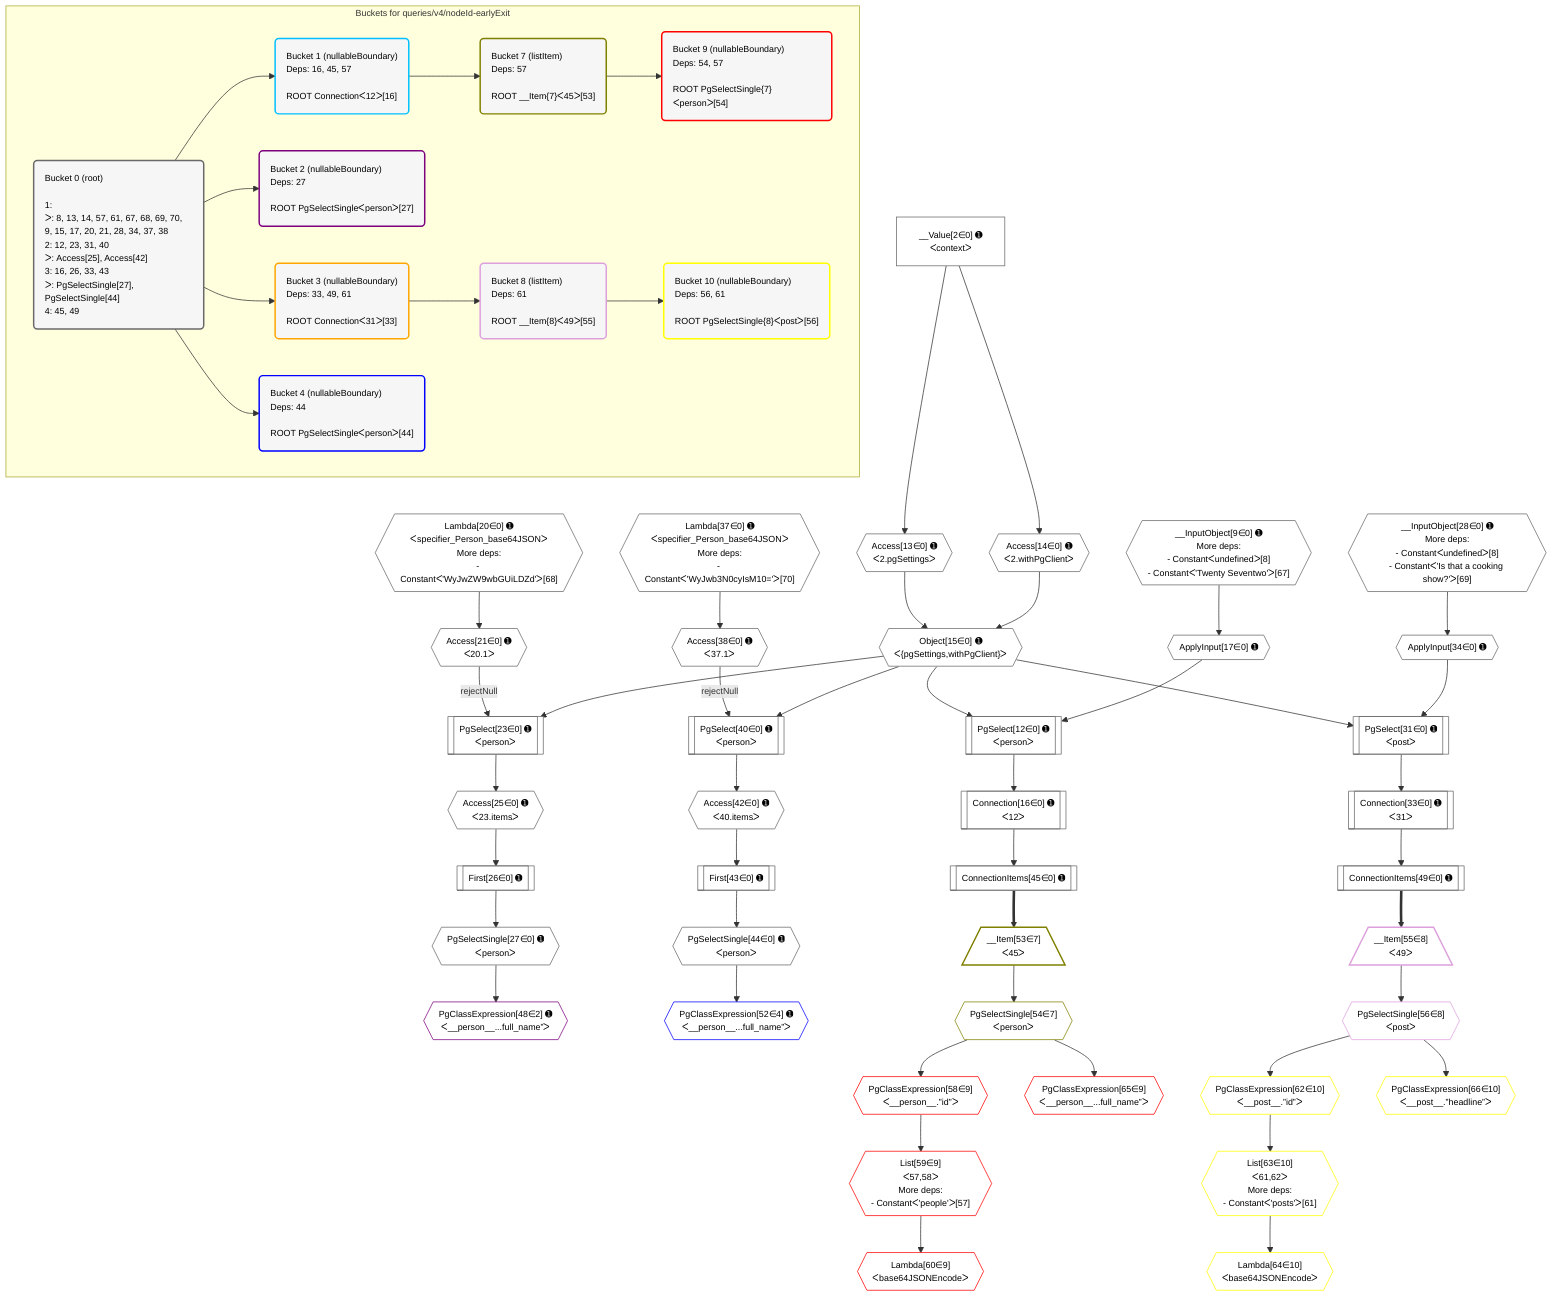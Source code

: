 %%{init: {'themeVariables': { 'fontSize': '12px'}}}%%
graph TD
    classDef path fill:#eee,stroke:#000,color:#000
    classDef plan fill:#fff,stroke-width:1px,color:#000
    classDef itemplan fill:#fff,stroke-width:2px,color:#000
    classDef unbatchedplan fill:#dff,stroke-width:1px,color:#000
    classDef sideeffectplan fill:#fcc,stroke-width:2px,color:#000
    classDef bucket fill:#f6f6f6,color:#000,stroke-width:2px,text-align:left

    subgraph "Buckets for queries/v4/nodeId-earlyExit"
    Bucket0("Bucket 0 (root)<br /><br />1: <br />ᐳ: 8, 13, 14, 57, 61, 67, 68, 69, 70, 9, 15, 17, 20, 21, 28, 34, 37, 38<br />2: 12, 23, 31, 40<br />ᐳ: Access[25], Access[42]<br />3: 16, 26, 33, 43<br />ᐳ: PgSelectSingle[27], PgSelectSingle[44]<br />4: 45, 49"):::bucket
    Bucket1("Bucket 1 (nullableBoundary)<br />Deps: 16, 45, 57<br /><br />ROOT Connectionᐸ12ᐳ[16]"):::bucket
    Bucket2("Bucket 2 (nullableBoundary)<br />Deps: 27<br /><br />ROOT PgSelectSingleᐸpersonᐳ[27]"):::bucket
    Bucket3("Bucket 3 (nullableBoundary)<br />Deps: 33, 49, 61<br /><br />ROOT Connectionᐸ31ᐳ[33]"):::bucket
    Bucket4("Bucket 4 (nullableBoundary)<br />Deps: 44<br /><br />ROOT PgSelectSingleᐸpersonᐳ[44]"):::bucket
    Bucket7("Bucket 7 (listItem)<br />Deps: 57<br /><br />ROOT __Item{7}ᐸ45ᐳ[53]"):::bucket
    Bucket8("Bucket 8 (listItem)<br />Deps: 61<br /><br />ROOT __Item{8}ᐸ49ᐳ[55]"):::bucket
    Bucket9("Bucket 9 (nullableBoundary)<br />Deps: 54, 57<br /><br />ROOT PgSelectSingle{7}ᐸpersonᐳ[54]"):::bucket
    Bucket10("Bucket 10 (nullableBoundary)<br />Deps: 56, 61<br /><br />ROOT PgSelectSingle{8}ᐸpostᐳ[56]"):::bucket
    end
    Bucket0 --> Bucket1 & Bucket2 & Bucket3 & Bucket4
    Bucket1 --> Bucket7
    Bucket3 --> Bucket8
    Bucket7 --> Bucket9
    Bucket8 --> Bucket10

    %% plan dependencies
    __InputObject9{{"__InputObject[9∈0] ➊<br />More deps:<br />- Constantᐸundefinedᐳ[8]<br />- Constantᐸ'Twenty Seventwo'ᐳ[67]"}}:::plan
    PgSelect12[["PgSelect[12∈0] ➊<br />ᐸpersonᐳ"]]:::plan
    Object15{{"Object[15∈0] ➊<br />ᐸ{pgSettings,withPgClient}ᐳ"}}:::plan
    ApplyInput17{{"ApplyInput[17∈0] ➊"}}:::plan
    Object15 & ApplyInput17 --> PgSelect12
    Access13{{"Access[13∈0] ➊<br />ᐸ2.pgSettingsᐳ"}}:::plan
    Access14{{"Access[14∈0] ➊<br />ᐸ2.withPgClientᐳ"}}:::plan
    Access13 & Access14 --> Object15
    PgSelect23[["PgSelect[23∈0] ➊<br />ᐸpersonᐳ"]]:::plan
    Access21{{"Access[21∈0] ➊<br />ᐸ20.1ᐳ"}}:::plan
    Access21 -->|rejectNull| PgSelect23
    Object15 --> PgSelect23
    __InputObject28{{"__InputObject[28∈0] ➊<br />More deps:<br />- Constantᐸundefinedᐳ[8]<br />- Constantᐸ'Is that a cooking show?'ᐳ[69]"}}:::plan
    PgSelect31[["PgSelect[31∈0] ➊<br />ᐸpostᐳ"]]:::plan
    ApplyInput34{{"ApplyInput[34∈0] ➊"}}:::plan
    Object15 & ApplyInput34 --> PgSelect31
    PgSelect40[["PgSelect[40∈0] ➊<br />ᐸpersonᐳ"]]:::plan
    Access38{{"Access[38∈0] ➊<br />ᐸ37.1ᐳ"}}:::plan
    Access38 -->|rejectNull| PgSelect40
    Object15 --> PgSelect40
    __Value2["__Value[2∈0] ➊<br />ᐸcontextᐳ"]:::plan
    __Value2 --> Access13
    __Value2 --> Access14
    Connection16[["Connection[16∈0] ➊<br />ᐸ12ᐳ"]]:::plan
    PgSelect12 --> Connection16
    __InputObject9 --> ApplyInput17
    Lambda20{{"Lambda[20∈0] ➊<br />ᐸspecifier_Person_base64JSONᐳ<br />More deps:<br />- Constantᐸ'WyJwZW9wbGUiLDZd'ᐳ[68]"}}:::plan
    Lambda20 --> Access21
    Access25{{"Access[25∈0] ➊<br />ᐸ23.itemsᐳ"}}:::plan
    PgSelect23 --> Access25
    First26[["First[26∈0] ➊"]]:::plan
    Access25 --> First26
    PgSelectSingle27{{"PgSelectSingle[27∈0] ➊<br />ᐸpersonᐳ"}}:::plan
    First26 --> PgSelectSingle27
    Connection33[["Connection[33∈0] ➊<br />ᐸ31ᐳ"]]:::plan
    PgSelect31 --> Connection33
    __InputObject28 --> ApplyInput34
    Lambda37{{"Lambda[37∈0] ➊<br />ᐸspecifier_Person_base64JSONᐳ<br />More deps:<br />- Constantᐸ'WyJwb3N0cyIsM10='ᐳ[70]"}}:::plan
    Lambda37 --> Access38
    Access42{{"Access[42∈0] ➊<br />ᐸ40.itemsᐳ"}}:::plan
    PgSelect40 --> Access42
    First43[["First[43∈0] ➊"]]:::plan
    Access42 --> First43
    PgSelectSingle44{{"PgSelectSingle[44∈0] ➊<br />ᐸpersonᐳ"}}:::plan
    First43 --> PgSelectSingle44
    ConnectionItems45[["ConnectionItems[45∈0] ➊"]]:::plan
    Connection16 --> ConnectionItems45
    ConnectionItems49[["ConnectionItems[49∈0] ➊"]]:::plan
    Connection33 --> ConnectionItems49
    PgClassExpression48{{"PgClassExpression[48∈2] ➊<br />ᐸ__person__...full_name”ᐳ"}}:::plan
    PgSelectSingle27 --> PgClassExpression48
    PgClassExpression52{{"PgClassExpression[52∈4] ➊<br />ᐸ__person__...full_name”ᐳ"}}:::plan
    PgSelectSingle44 --> PgClassExpression52
    __Item53[/"__Item[53∈7]<br />ᐸ45ᐳ"\]:::itemplan
    ConnectionItems45 ==> __Item53
    PgSelectSingle54{{"PgSelectSingle[54∈7]<br />ᐸpersonᐳ"}}:::plan
    __Item53 --> PgSelectSingle54
    __Item55[/"__Item[55∈8]<br />ᐸ49ᐳ"\]:::itemplan
    ConnectionItems49 ==> __Item55
    PgSelectSingle56{{"PgSelectSingle[56∈8]<br />ᐸpostᐳ"}}:::plan
    __Item55 --> PgSelectSingle56
    List59{{"List[59∈9]<br />ᐸ57,58ᐳ<br />More deps:<br />- Constantᐸ'people'ᐳ[57]"}}:::plan
    PgClassExpression58{{"PgClassExpression[58∈9]<br />ᐸ__person__.”id”ᐳ"}}:::plan
    PgClassExpression58 --> List59
    PgSelectSingle54 --> PgClassExpression58
    Lambda60{{"Lambda[60∈9]<br />ᐸbase64JSONEncodeᐳ"}}:::plan
    List59 --> Lambda60
    PgClassExpression65{{"PgClassExpression[65∈9]<br />ᐸ__person__...full_name”ᐳ"}}:::plan
    PgSelectSingle54 --> PgClassExpression65
    List63{{"List[63∈10]<br />ᐸ61,62ᐳ<br />More deps:<br />- Constantᐸ'posts'ᐳ[61]"}}:::plan
    PgClassExpression62{{"PgClassExpression[62∈10]<br />ᐸ__post__.”id”ᐳ"}}:::plan
    PgClassExpression62 --> List63
    PgSelectSingle56 --> PgClassExpression62
    Lambda64{{"Lambda[64∈10]<br />ᐸbase64JSONEncodeᐳ"}}:::plan
    List63 --> Lambda64
    PgClassExpression66{{"PgClassExpression[66∈10]<br />ᐸ__post__.”headline”ᐳ"}}:::plan
    PgSelectSingle56 --> PgClassExpression66

    %% define steps
    classDef bucket0 stroke:#696969
    class Bucket0,__Value2,__InputObject9,PgSelect12,Access13,Access14,Object15,Connection16,ApplyInput17,Lambda20,Access21,PgSelect23,Access25,First26,PgSelectSingle27,__InputObject28,PgSelect31,Connection33,ApplyInput34,Lambda37,Access38,PgSelect40,Access42,First43,PgSelectSingle44,ConnectionItems45,ConnectionItems49 bucket0
    classDef bucket1 stroke:#00bfff
    class Bucket1 bucket1
    classDef bucket2 stroke:#7f007f
    class Bucket2,PgClassExpression48 bucket2
    classDef bucket3 stroke:#ffa500
    class Bucket3 bucket3
    classDef bucket4 stroke:#0000ff
    class Bucket4,PgClassExpression52 bucket4
    classDef bucket7 stroke:#808000
    class Bucket7,__Item53,PgSelectSingle54 bucket7
    classDef bucket8 stroke:#dda0dd
    class Bucket8,__Item55,PgSelectSingle56 bucket8
    classDef bucket9 stroke:#ff0000
    class Bucket9,PgClassExpression58,List59,Lambda60,PgClassExpression65 bucket9
    classDef bucket10 stroke:#ffff00
    class Bucket10,PgClassExpression62,List63,Lambda64,PgClassExpression66 bucket10